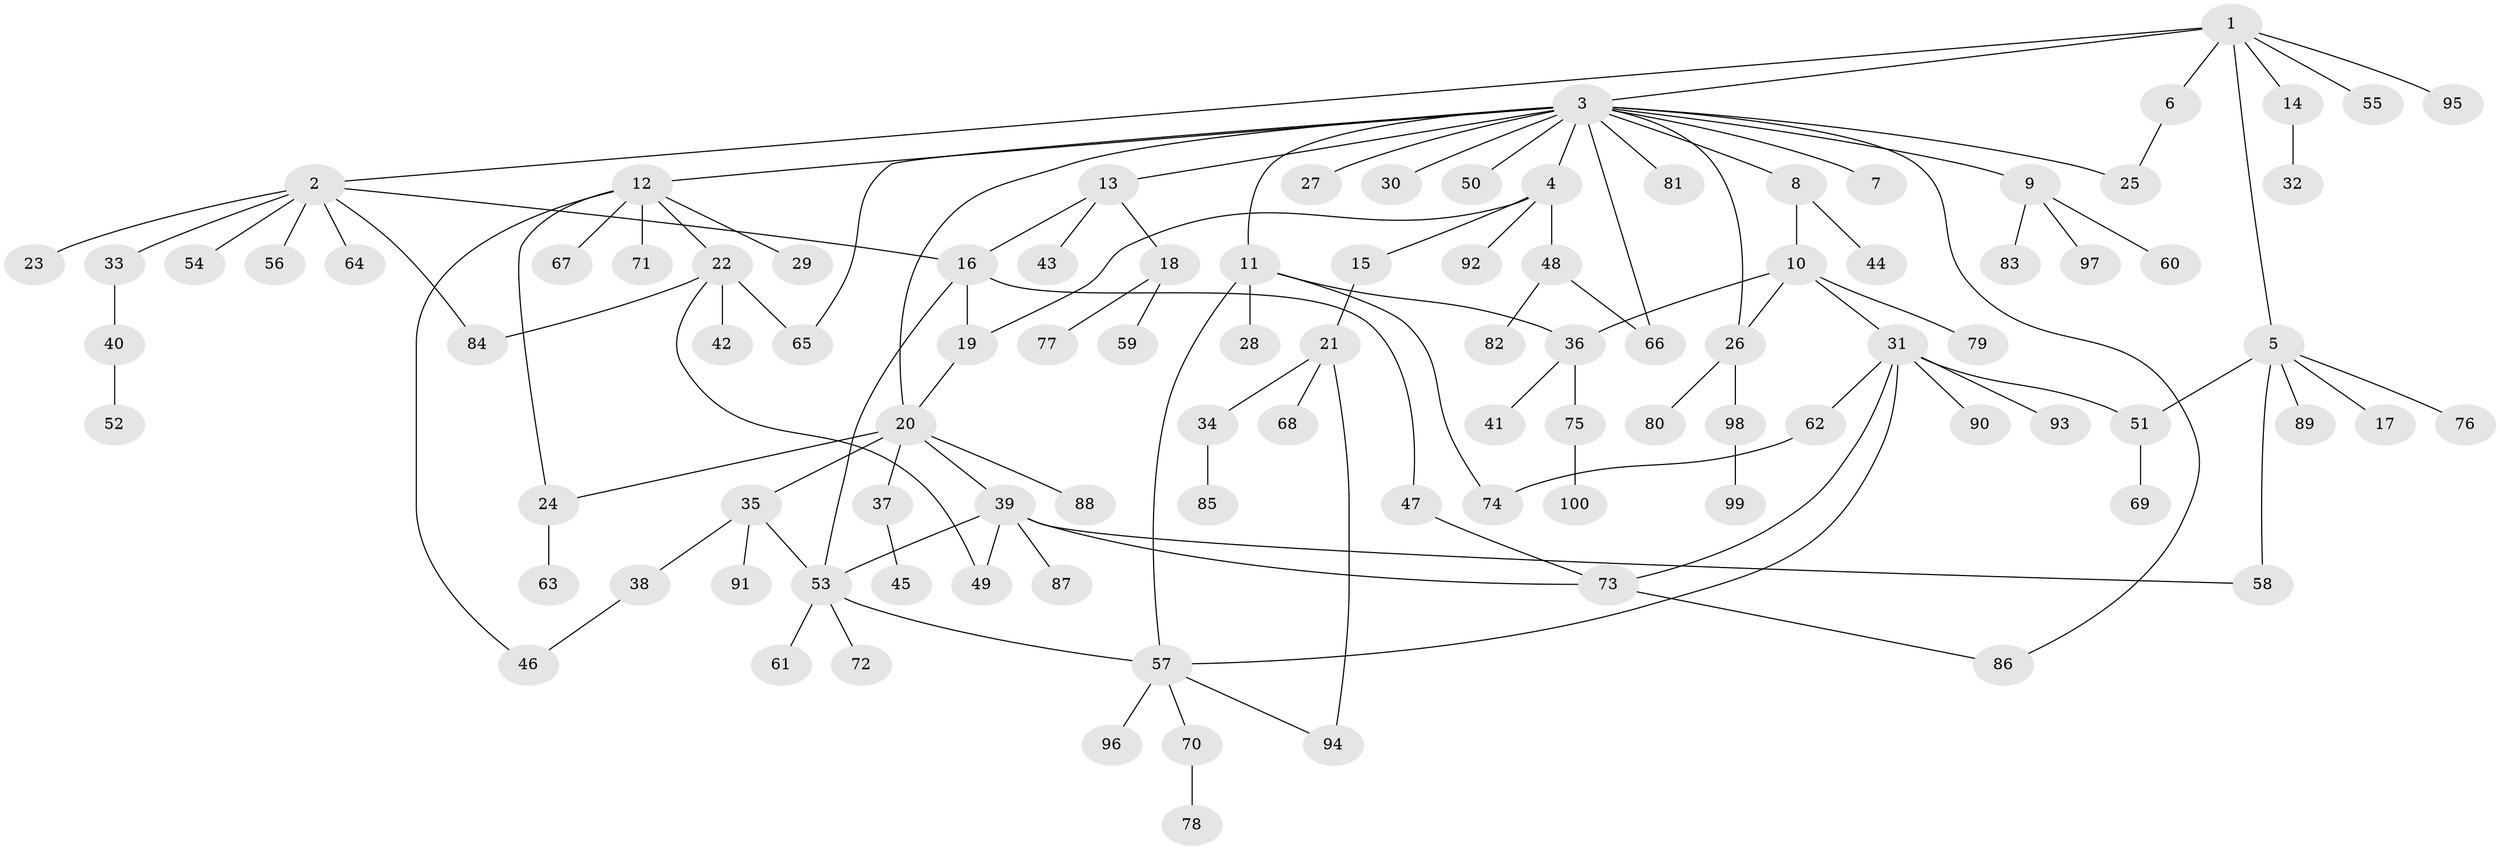 // Generated by graph-tools (version 1.1) at 2025/38/02/21/25 10:38:54]
// undirected, 100 vertices, 122 edges
graph export_dot {
graph [start="1"]
  node [color=gray90,style=filled];
  1;
  2;
  3;
  4;
  5;
  6;
  7;
  8;
  9;
  10;
  11;
  12;
  13;
  14;
  15;
  16;
  17;
  18;
  19;
  20;
  21;
  22;
  23;
  24;
  25;
  26;
  27;
  28;
  29;
  30;
  31;
  32;
  33;
  34;
  35;
  36;
  37;
  38;
  39;
  40;
  41;
  42;
  43;
  44;
  45;
  46;
  47;
  48;
  49;
  50;
  51;
  52;
  53;
  54;
  55;
  56;
  57;
  58;
  59;
  60;
  61;
  62;
  63;
  64;
  65;
  66;
  67;
  68;
  69;
  70;
  71;
  72;
  73;
  74;
  75;
  76;
  77;
  78;
  79;
  80;
  81;
  82;
  83;
  84;
  85;
  86;
  87;
  88;
  89;
  90;
  91;
  92;
  93;
  94;
  95;
  96;
  97;
  98;
  99;
  100;
  1 -- 2;
  1 -- 3;
  1 -- 5;
  1 -- 6;
  1 -- 14;
  1 -- 55;
  1 -- 95;
  2 -- 16;
  2 -- 23;
  2 -- 33;
  2 -- 54;
  2 -- 56;
  2 -- 64;
  2 -- 84;
  3 -- 4;
  3 -- 7;
  3 -- 8;
  3 -- 9;
  3 -- 11;
  3 -- 12;
  3 -- 13;
  3 -- 20;
  3 -- 25;
  3 -- 26;
  3 -- 27;
  3 -- 30;
  3 -- 50;
  3 -- 65;
  3 -- 66;
  3 -- 81;
  3 -- 86;
  4 -- 15;
  4 -- 19;
  4 -- 48;
  4 -- 92;
  5 -- 17;
  5 -- 51;
  5 -- 58;
  5 -- 76;
  5 -- 89;
  6 -- 25;
  8 -- 10;
  8 -- 44;
  9 -- 60;
  9 -- 83;
  9 -- 97;
  10 -- 26;
  10 -- 31;
  10 -- 36;
  10 -- 79;
  11 -- 28;
  11 -- 36;
  11 -- 57;
  11 -- 74;
  12 -- 22;
  12 -- 24;
  12 -- 29;
  12 -- 46;
  12 -- 67;
  12 -- 71;
  13 -- 16;
  13 -- 18;
  13 -- 43;
  14 -- 32;
  15 -- 21;
  16 -- 19;
  16 -- 47;
  16 -- 53;
  18 -- 59;
  18 -- 77;
  19 -- 20;
  20 -- 24;
  20 -- 35;
  20 -- 37;
  20 -- 39;
  20 -- 88;
  21 -- 34;
  21 -- 68;
  21 -- 94;
  22 -- 42;
  22 -- 49;
  22 -- 65;
  22 -- 84;
  24 -- 63;
  26 -- 80;
  26 -- 98;
  31 -- 51;
  31 -- 57;
  31 -- 62;
  31 -- 73;
  31 -- 90;
  31 -- 93;
  33 -- 40;
  34 -- 85;
  35 -- 38;
  35 -- 53;
  35 -- 91;
  36 -- 41;
  36 -- 75;
  37 -- 45;
  38 -- 46;
  39 -- 49;
  39 -- 53;
  39 -- 58;
  39 -- 73;
  39 -- 87;
  40 -- 52;
  47 -- 73;
  48 -- 66;
  48 -- 82;
  51 -- 69;
  53 -- 57;
  53 -- 61;
  53 -- 72;
  57 -- 70;
  57 -- 94;
  57 -- 96;
  62 -- 74;
  70 -- 78;
  73 -- 86;
  75 -- 100;
  98 -- 99;
}
